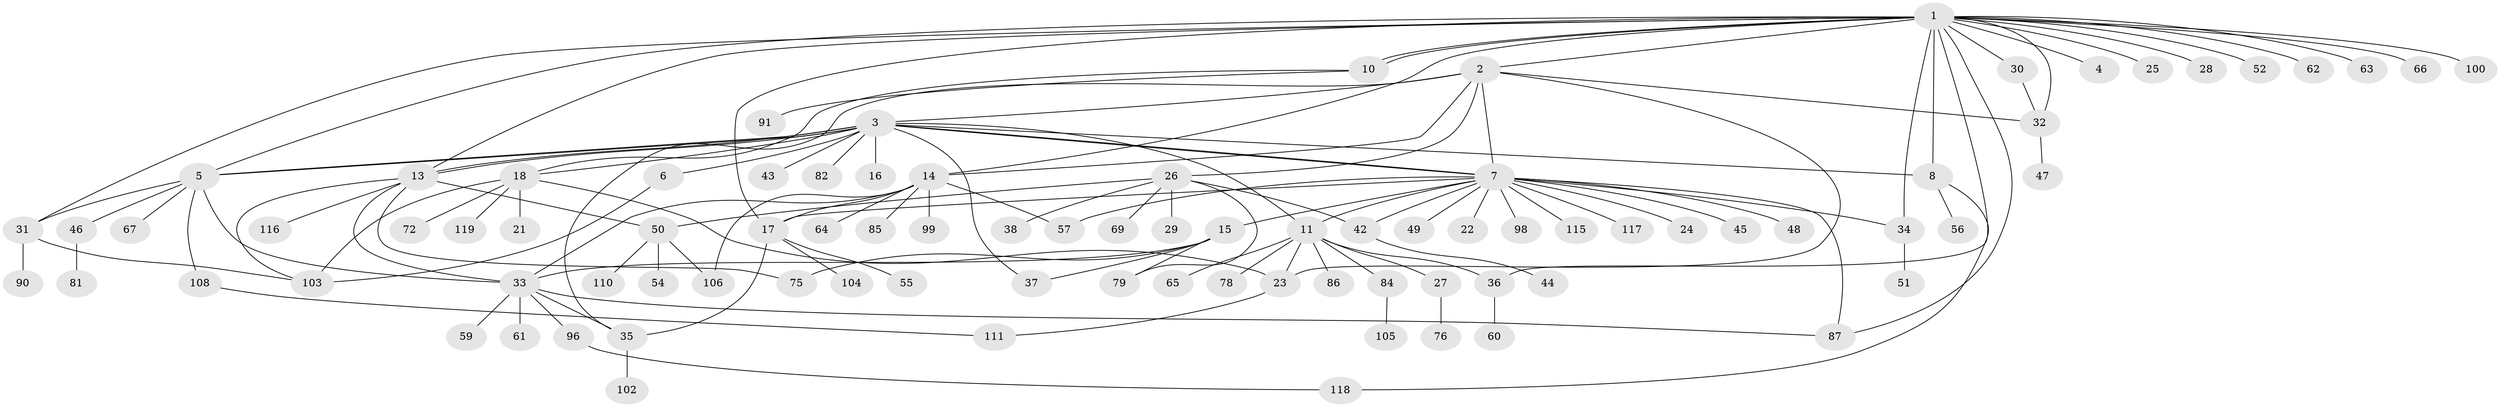 // original degree distribution, {25: 0.008403361344537815, 9: 0.01680672268907563, 16: 0.008403361344537815, 3: 0.12605042016806722, 8: 0.03361344537815126, 14: 0.008403361344537815, 5: 0.01680672268907563, 1: 0.4957983193277311, 6: 0.01680672268907563, 4: 0.06722689075630252, 7: 0.008403361344537815, 2: 0.18487394957983194, 10: 0.008403361344537815}
// Generated by graph-tools (version 1.1) at 2025/41/03/06/25 10:41:50]
// undirected, 89 vertices, 127 edges
graph export_dot {
graph [start="1"]
  node [color=gray90,style=filled];
  1 [super="+94"];
  2 [super="+113"];
  3 [super="+53"];
  4 [super="+77"];
  5 [super="+83"];
  6 [super="+9"];
  7 [super="+19"];
  8 [super="+101"];
  10 [super="+12"];
  11 [super="+20"];
  13 [super="+70"];
  14 [super="+41"];
  15 [super="+68"];
  16;
  17 [super="+40"];
  18 [super="+107"];
  21;
  22;
  23 [super="+97"];
  24;
  25;
  26 [super="+93"];
  27;
  28;
  29;
  30 [super="+74"];
  31;
  32 [super="+114"];
  33 [super="+39"];
  34;
  35 [super="+92"];
  36;
  37;
  38;
  42 [super="+109"];
  43 [super="+112"];
  44;
  45;
  46;
  47;
  48;
  49;
  50 [super="+80"];
  51 [super="+58"];
  52;
  54;
  55 [super="+88"];
  56;
  57 [super="+73"];
  59;
  60 [super="+71"];
  61;
  62;
  63;
  64;
  65;
  66;
  67;
  69;
  72 [super="+89"];
  75;
  76;
  78;
  79;
  81;
  82;
  84;
  85;
  86;
  87;
  90 [super="+95"];
  91;
  96;
  98;
  99;
  100;
  102;
  103;
  104;
  105;
  106;
  108;
  110;
  111;
  115;
  116;
  117;
  118;
  119;
  1 -- 2;
  1 -- 4 [weight=2];
  1 -- 5 [weight=2];
  1 -- 8;
  1 -- 10 [weight=2];
  1 -- 10;
  1 -- 13;
  1 -- 14;
  1 -- 17 [weight=2];
  1 -- 25;
  1 -- 28;
  1 -- 30;
  1 -- 31;
  1 -- 32;
  1 -- 34;
  1 -- 36;
  1 -- 52;
  1 -- 62;
  1 -- 63;
  1 -- 66;
  1 -- 87;
  1 -- 100;
  2 -- 3;
  2 -- 7;
  2 -- 23;
  2 -- 26;
  2 -- 35;
  2 -- 14;
  2 -- 32;
  3 -- 5;
  3 -- 5;
  3 -- 6;
  3 -- 7;
  3 -- 7;
  3 -- 8;
  3 -- 11;
  3 -- 13;
  3 -- 13;
  3 -- 16;
  3 -- 18;
  3 -- 37;
  3 -- 43;
  3 -- 82;
  5 -- 31;
  5 -- 46;
  5 -- 67;
  5 -- 108;
  5 -- 33;
  6 -- 103;
  7 -- 15;
  7 -- 17;
  7 -- 24;
  7 -- 34;
  7 -- 45;
  7 -- 48;
  7 -- 57;
  7 -- 98;
  7 -- 115;
  7 -- 117 [weight=2];
  7 -- 49;
  7 -- 22;
  7 -- 87;
  7 -- 42;
  7 -- 11;
  8 -- 56;
  8 -- 118;
  10 -- 91;
  10 -- 18;
  11 -- 23;
  11 -- 36;
  11 -- 65;
  11 -- 78;
  11 -- 84;
  11 -- 86;
  11 -- 27;
  13 -- 33;
  13 -- 75;
  13 -- 103;
  13 -- 116;
  13 -- 50;
  14 -- 33;
  14 -- 57;
  14 -- 85;
  14 -- 99;
  14 -- 106;
  14 -- 64;
  14 -- 17;
  15 -- 37;
  15 -- 33;
  15 -- 75;
  15 -- 79;
  17 -- 55;
  17 -- 35;
  17 -- 104;
  18 -- 21;
  18 -- 23;
  18 -- 72;
  18 -- 119;
  18 -- 103;
  23 -- 111;
  26 -- 29;
  26 -- 38;
  26 -- 42;
  26 -- 50;
  26 -- 69;
  26 -- 79;
  27 -- 76;
  30 -- 32;
  31 -- 90;
  31 -- 103;
  32 -- 47;
  33 -- 59;
  33 -- 61;
  33 -- 87;
  33 -- 96;
  33 -- 35;
  34 -- 51;
  35 -- 102;
  36 -- 60;
  42 -- 44;
  46 -- 81;
  50 -- 54;
  50 -- 110;
  50 -- 106;
  84 -- 105;
  96 -- 118;
  108 -- 111;
}
